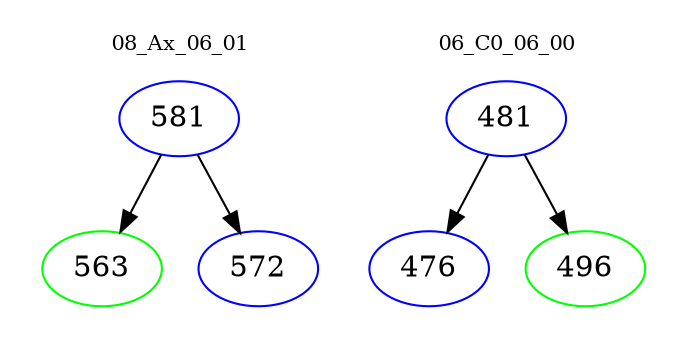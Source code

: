 digraph{
subgraph cluster_0 {
color = white
label = "08_Ax_06_01";
fontsize=10;
T0_581 [label="581", color="blue"]
T0_581 -> T0_563 [color="black"]
T0_563 [label="563", color="green"]
T0_581 -> T0_572 [color="black"]
T0_572 [label="572", color="blue"]
}
subgraph cluster_1 {
color = white
label = "06_C0_06_00";
fontsize=10;
T1_481 [label="481", color="blue"]
T1_481 -> T1_476 [color="black"]
T1_476 [label="476", color="blue"]
T1_481 -> T1_496 [color="black"]
T1_496 [label="496", color="green"]
}
}
